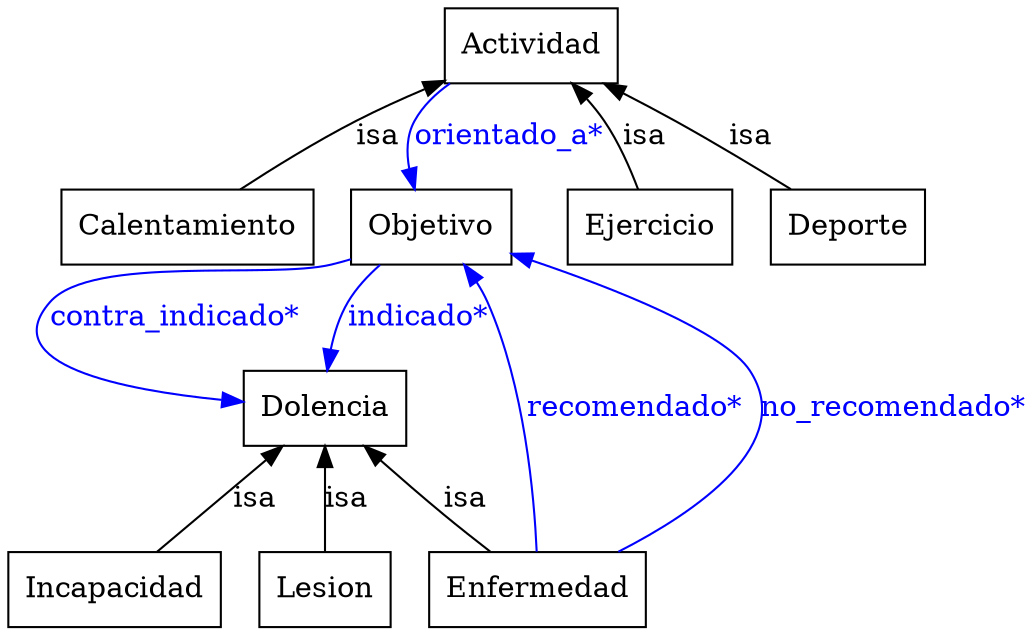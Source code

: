 digraph Practica {
	node [label="\N"];
	graph [bb="0,0,410,300"];
	Calentamiento [label=Calentamiento, shape=box, color="0.0,0.0,0.0", fontcolor="0.0,0.0,0.0", pos="79,194", width="1.3056", height="0.5"];
	Actividad [label=Actividad, shape=box, color="0.0,0.0,0.0", fontcolor="0.0,0.0,0.0", pos="217,282", width="0.97222", height="0.5"];
	Incapacidad [label=Incapacidad, shape=box, color="0.0,0.0,0.0", fontcolor="0.0,0.0,0.0", pos="42,18", width="1.1667", height="0.5"];
	Dolencia [label=Dolencia, shape=box, color="0.0,0.0,0.0", fontcolor="0.0,0.0,0.0", pos="129,106", width="0.88889", height="0.5"];
	Objetivo [label=Objetivo, shape=box, color="0.0,0.0,0.0", fontcolor="0.0,0.0,0.0", pos="176,194", width="0.88889", height="0.5"];
	Ejercicio [label=Ejercicio, shape=box, color="0.0,0.0,0.0", fontcolor="0.0,0.0,0.0", pos="265,194", width="0.88889", height="0.5"];
	Lesion [label=Lesion, shape=box, color="0.0,0.0,0.0", fontcolor="0.0,0.0,0.0", pos="129,18", width="0.75", height="0.5"];
	Deporte [label=Deporte, shape=box, color="0.0,0.0,0.0", fontcolor="0.0,0.0,0.0", pos="346,194", width="0.86111", height="0.5"];
	Enfermedad [label=Enfermedad, shape=box, color="0.0,0.0,0.0", fontcolor="0.0,0.0,0.0", pos="216,18", width="1.1667", height="0.5"];
	Actividad -> Calentamiento [dir=back, label=isa, color="0.0,0.0,0.0", fontcolor="0.0,0.0,0.0", pos="s,181.96,265.89 173,261.34 163.89,256.61 154.49,251.38 146,246 129.95,235.84 113.07,222.71 100.26,212.19", lp="154,238"];
	Dolencia -> Incapacidad [dir=back, label=isa, color="0.0,0.0,0.0", fontcolor="0.0,0.0,0.0", pos="s,110.97,87.766 103.57,80.277 89.595,66.142 72.596,48.948 60.003,36.21", lp="102,62"];
	Objetivo -> Dolencia [label="contra_indicado*", color="0.6666667,1.0,1.0", fontcolor="0.6666667,1.0,1.0", style=filled, pos="e,96.98,109.9 143.61,178.88 140.73,177.81 137.83,176.83 135,176 110.39,168.79 37.661,177.5 21,158 -0.84148,132.44 47.901,118.43 \
86.835,111.57", lp="70,150"];
	Objetivo -> Dolencia [label="indicado*", color="0.6666667,1.0,1.0", fontcolor="0.6666667,1.0,1.0", style=filled, pos="e,131.21,124.16 155.28,175.66 150.32,170.39 145.47,164.33 142,158 137.98,150.65 135.18,142.05 133.24,133.97", lp="169.5,150"];
	Actividad -> Ejercicio [dir=back, label=isa, color="0.0,0.0,0.0", fontcolor="0.0,0.0,0.0", pos="s,231.32,263.85 237.22,255.39 239.27,252.29 241.24,249.12 243,246 249.06,235.24 254.48,222.47 258.43,212.28", lp="258,238"];
	Dolencia -> Lesion [dir=back, label=isa, color="0.0,0.0,0.0", fontcolor="0.0,0.0,0.0", pos="s,129,87.766 129,77.492 129,63.932 129,48.122 129,36.21", lp="137,62"];
	Actividad -> Deporte [dir=back, label=isa, color="0.0,0.0,0.0", fontcolor="0.0,0.0,0.0", pos="s,243.7,263.89 252.22,258.1 258.16,254.06 264.26,249.92 270,246 286.51,234.74 305.02,222.08 319.64,212.07", lp="300,238"];
	Dolencia -> Enfermedad [dir=back, label=isa, color="0.0,0.0,0.0", fontcolor="0.0,0.0,0.0", pos="s,147.03,87.766 154.43,80.277 168.4,66.142 185.4,48.948 198,36.21", lp="188,62"];
	Enfermedad -> Objetivo [label="recomendado*", color="0.6666667,1.0,1.0", fontcolor="0.6666667,1.0,1.0", style=filled, pos="e,188.37,175.99 215.78,36.199 214.96,63.418 211.45,116.02 197,158 195.97,160.98 194.69,163.99 193.26,166.94", lp="253,106"];
	Enfermedad -> Objetivo [label="no_recomendado*", color="0.6666667,1.0,1.0", fontcolor="0.6666667,1.0,1.0", style=filled, pos="e,208.01,180.26 247.36,36.022 278.3,56.264 318.39,90.661 299,124 289.75,139.9 249.25,161.15 217.22,176.04", lp="357,106"];
	Actividad -> Objetivo [label="orientado_a*", color="0.6666667,1.0,1.0", fontcolor="0.6666667,1.0,1.0", style=filled, pos="e,169.14,212.18 184.62,263.63 178.71,258.71 173.37,252.82 170,246 166.38,238.67 166.05,230.06 167.14,221.99", lp="206.5,238"];
}
